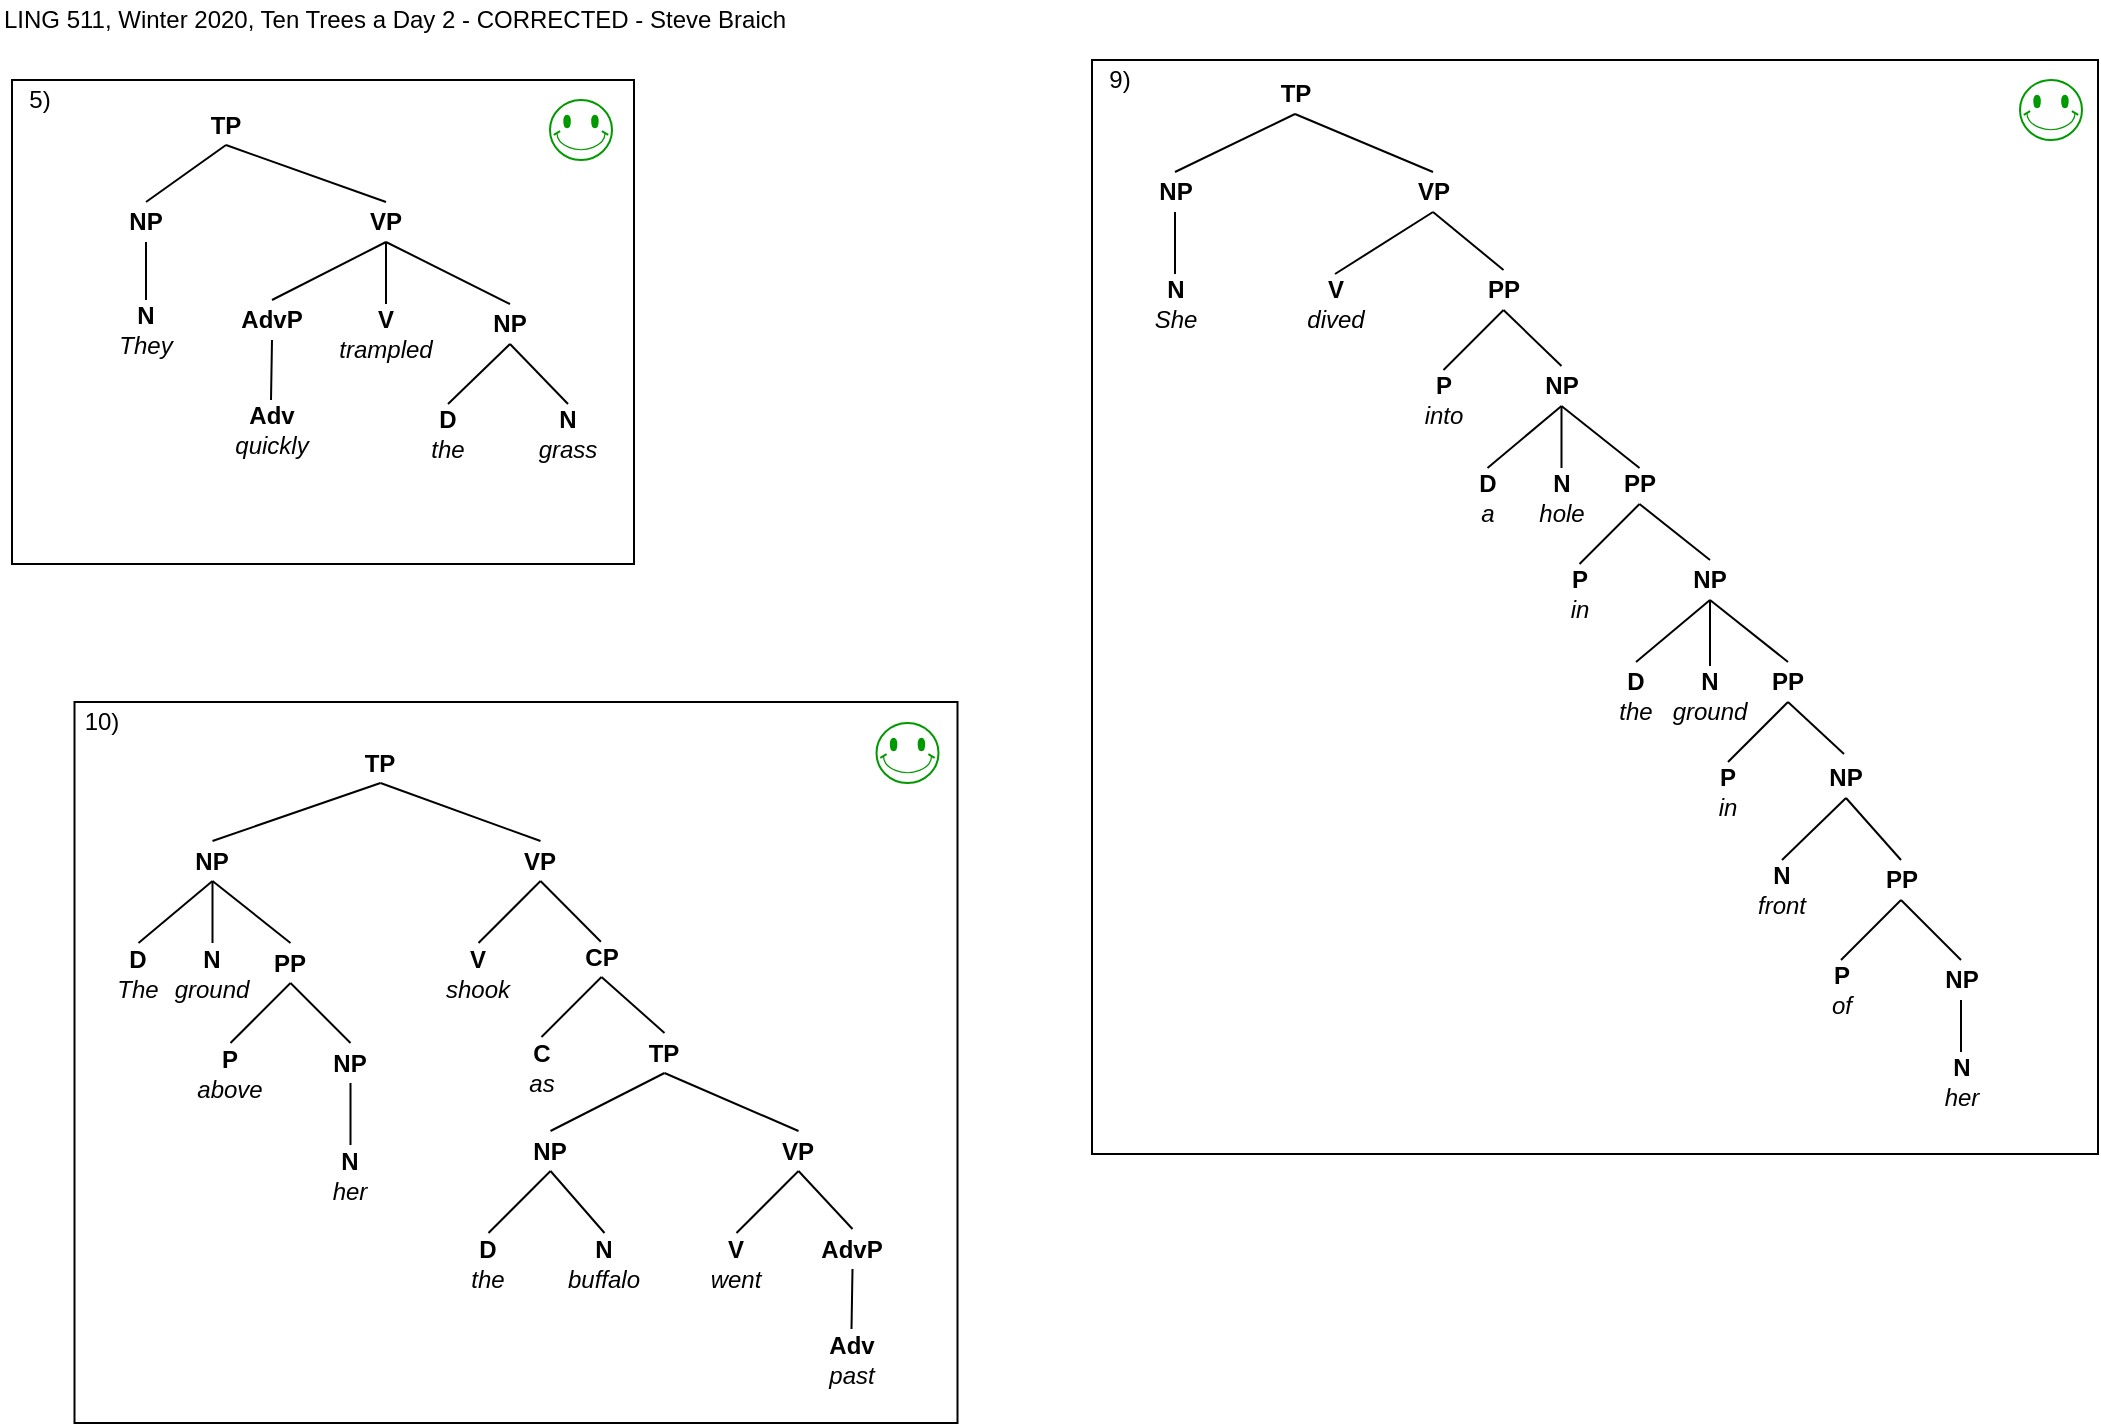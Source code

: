 <mxfile version="12.9.3" type="device"><diagram name="Page-1" id="10a91c8b-09ff-31b1-d368-03940ed4cc9e"><mxGraphModel dx="1422" dy="822" grid="1" gridSize="10" guides="1" tooltips="1" connect="1" arrows="1" fold="1" page="1" pageScale="1" pageWidth="1100" pageHeight="850" background="#ffffff" math="0" shadow="0"><root><mxCell id="0"/><mxCell id="1" parent="0"/><mxCell id="jlJSLlRs9SrlX7IINubp-368" value="" style="rounded=0;whiteSpace=wrap;html=1;strokeColor=#000000;fontColor=#000000;" parent="1" vertex="1"><mxGeometry x="57.25" y="361" width="441.5" height="360.5" as="geometry"/></mxCell><mxCell id="jlJSLlRs9SrlX7IINubp-359" value="" style="rounded=0;whiteSpace=wrap;html=1;strokeColor=#000000;fontColor=#000000;" parent="1" vertex="1"><mxGeometry x="566" y="40" width="503" height="547" as="geometry"/></mxCell><mxCell id="jlJSLlRs9SrlX7IINubp-360" value="9)" style="text;html=1;strokeColor=none;fillColor=none;align=center;verticalAlign=middle;whiteSpace=wrap;rounded=0;fontColor=#000000;" parent="1" vertex="1"><mxGeometry x="560" y="40" width="40" height="20" as="geometry"/></mxCell><mxCell id="jlJSLlRs9SrlX7IINubp-85" value="" style="rounded=0;whiteSpace=wrap;html=1;" parent="1" vertex="1"><mxGeometry x="26" y="50" width="311" height="242" as="geometry"/></mxCell><mxCell id="jlJSLlRs9SrlX7IINubp-86" value="5)" style="text;html=1;strokeColor=none;fillColor=none;align=center;verticalAlign=middle;whiteSpace=wrap;rounded=0;" parent="1" vertex="1"><mxGeometry x="20" y="50" width="40" height="20" as="geometry"/></mxCell><mxCell id="MHCXCQRN5CPgkB3Nn7Ht-351" value="&lt;b&gt;TP&lt;/b&gt;" style="text;html=1;strokeColor=none;fillColor=none;align=center;verticalAlign=middle;whiteSpace=wrap;rounded=0;" parent="1" vertex="1"><mxGeometry x="190.25" y="381.5" width="40" height="20" as="geometry"/></mxCell><mxCell id="MHCXCQRN5CPgkB3Nn7Ht-352" value="" style="endArrow=none;html=1;exitX=0.5;exitY=1;exitDx=0;exitDy=0;entryX=0.5;entryY=0;entryDx=0;entryDy=0;endFill=0;" parent="1" source="MHCXCQRN5CPgkB3Nn7Ht-351" target="MHCXCQRN5CPgkB3Nn7Ht-354" edge="1"><mxGeometry width="50" height="50" relative="1" as="geometry"><mxPoint x="150.25" y="481.5" as="sourcePoint"/><mxPoint x="109.25" y="461.5" as="targetPoint"/></mxGeometry></mxCell><mxCell id="MHCXCQRN5CPgkB3Nn7Ht-353" value="" style="endArrow=none;html=1;entryX=0.5;entryY=0;entryDx=0;entryDy=0;exitX=0.5;exitY=1;exitDx=0;exitDy=0;endFill=0;" parent="1" source="MHCXCQRN5CPgkB3Nn7Ht-351" target="MHCXCQRN5CPgkB3Nn7Ht-357" edge="1"><mxGeometry width="50" height="50" relative="1" as="geometry"><mxPoint x="210.25" y="401.5" as="sourcePoint"/><mxPoint x="250.25" y="461.5" as="targetPoint"/></mxGeometry></mxCell><mxCell id="MHCXCQRN5CPgkB3Nn7Ht-354" value="&lt;b&gt;NP&lt;/b&gt;" style="text;html=1;strokeColor=none;fillColor=none;align=center;verticalAlign=middle;whiteSpace=wrap;rounded=0;" parent="1" vertex="1"><mxGeometry x="106.25" y="430.5" width="40" height="20" as="geometry"/></mxCell><mxCell id="MHCXCQRN5CPgkB3Nn7Ht-355" value="" style="endArrow=none;html=1;exitX=0.5;exitY=1;exitDx=0;exitDy=0;entryX=0.5;entryY=0;entryDx=0;entryDy=0;endFill=0;" parent="1" source="MHCXCQRN5CPgkB3Nn7Ht-354" target="MHCXCQRN5CPgkB3Nn7Ht-360" edge="1"><mxGeometry width="50" height="50" relative="1" as="geometry"><mxPoint x="127.25" y="530.5" as="sourcePoint"/><mxPoint x="86.25" y="510.5" as="targetPoint"/></mxGeometry></mxCell><mxCell id="MHCXCQRN5CPgkB3Nn7Ht-356" value="" style="endArrow=none;html=1;exitX=0.5;exitY=1;exitDx=0;exitDy=0;entryX=0.5;entryY=0;entryDx=0;entryDy=0;endFill=0;" parent="1" source="MHCXCQRN5CPgkB3Nn7Ht-354" target="MHCXCQRN5CPgkB3Nn7Ht-361" edge="1"><mxGeometry width="50" height="50" relative="1" as="geometry"><mxPoint x="137.25" y="499.5" as="sourcePoint"/><mxPoint x="166.25" y="510.5" as="targetPoint"/></mxGeometry></mxCell><mxCell id="MHCXCQRN5CPgkB3Nn7Ht-357" value="&lt;b&gt;VP&lt;/b&gt;" style="text;html=1;strokeColor=none;fillColor=none;align=center;verticalAlign=middle;whiteSpace=wrap;rounded=0;" parent="1" vertex="1"><mxGeometry x="270.25" y="430.5" width="40" height="20" as="geometry"/></mxCell><mxCell id="MHCXCQRN5CPgkB3Nn7Ht-358" value="" style="endArrow=none;html=1;exitX=0.5;exitY=1;exitDx=0;exitDy=0;entryX=0.5;entryY=0;entryDx=0;entryDy=0;endFill=0;" parent="1" source="MHCXCQRN5CPgkB3Nn7Ht-357" target="MHCXCQRN5CPgkB3Nn7Ht-362" edge="1"><mxGeometry width="50" height="50" relative="1" as="geometry"><mxPoint x="291.25" y="530.5" as="sourcePoint"/><mxPoint x="250.25" y="510.5" as="targetPoint"/></mxGeometry></mxCell><mxCell id="MHCXCQRN5CPgkB3Nn7Ht-359" value="" style="endArrow=none;html=1;exitX=0.5;exitY=1;exitDx=0;exitDy=0;entryX=0.492;entryY=0.117;entryDx=0;entryDy=0;endFill=0;entryPerimeter=0;" parent="1" source="MHCXCQRN5CPgkB3Nn7Ht-357" target="jlJSLlRs9SrlX7IINubp-297" edge="1"><mxGeometry width="50" height="50" relative="1" as="geometry"><mxPoint x="301.25" y="499.5" as="sourcePoint"/><mxPoint x="321.25" y="481.5" as="targetPoint"/></mxGeometry></mxCell><mxCell id="MHCXCQRN5CPgkB3Nn7Ht-360" value="&lt;b&gt;D&lt;/b&gt;&lt;br&gt;&lt;i&gt;The&lt;/i&gt;" style="text;html=1;strokeColor=none;fillColor=none;align=center;verticalAlign=middle;whiteSpace=wrap;rounded=0;" parent="1" vertex="1"><mxGeometry x="69.25" y="481.5" width="40" height="30" as="geometry"/></mxCell><mxCell id="MHCXCQRN5CPgkB3Nn7Ht-361" value="&lt;b&gt;N&lt;/b&gt;&lt;br&gt;&lt;i&gt;ground&lt;/i&gt;" style="text;html=1;strokeColor=none;fillColor=none;align=center;verticalAlign=middle;whiteSpace=wrap;rounded=0;" parent="1" vertex="1"><mxGeometry x="106.25" y="481.5" width="40" height="30" as="geometry"/></mxCell><mxCell id="MHCXCQRN5CPgkB3Nn7Ht-362" value="&lt;b&gt;V&lt;/b&gt;&lt;br&gt;&lt;i&gt;shook&lt;/i&gt;" style="text;html=1;strokeColor=none;fillColor=none;align=center;verticalAlign=middle;whiteSpace=wrap;rounded=0;" parent="1" vertex="1"><mxGeometry x="239.25" y="481.5" width="40" height="30" as="geometry"/></mxCell><mxCell id="MHCXCQRN5CPgkB3Nn7Ht-388" style="edgeStyle=none;rounded=0;orthogonalLoop=1;jettySize=auto;html=1;entryX=0.5;entryY=1;entryDx=0;entryDy=0;endArrow=none;endFill=0;exitX=0.5;exitY=0;exitDx=0;exitDy=0;" parent="1" source="MHCXCQRN5CPgkB3Nn7Ht-379" target="MHCXCQRN5CPgkB3Nn7Ht-354" edge="1"><mxGeometry relative="1" as="geometry"/></mxCell><mxCell id="MHCXCQRN5CPgkB3Nn7Ht-379" value="&lt;b&gt;PP&lt;/b&gt;" style="text;html=1;strokeColor=none;fillColor=none;align=center;verticalAlign=middle;whiteSpace=wrap;rounded=0;" parent="1" vertex="1"><mxGeometry x="145.25" y="481.5" width="40" height="20" as="geometry"/></mxCell><mxCell id="MHCXCQRN5CPgkB3Nn7Ht-380" value="" style="endArrow=none;html=1;exitX=0.5;exitY=1;exitDx=0;exitDy=0;entryX=0.5;entryY=0;entryDx=0;entryDy=0;endFill=0;" parent="1" source="MHCXCQRN5CPgkB3Nn7Ht-379" target="MHCXCQRN5CPgkB3Nn7Ht-382" edge="1"><mxGeometry width="50" height="50" relative="1" as="geometry"><mxPoint x="166.25" y="581.5" as="sourcePoint"/><mxPoint x="125.25" y="561.5" as="targetPoint"/></mxGeometry></mxCell><mxCell id="MHCXCQRN5CPgkB3Nn7Ht-381" value="" style="endArrow=none;html=1;entryX=0.5;entryY=0;entryDx=0;entryDy=0;exitX=0.5;exitY=1;exitDx=0;exitDy=0;endFill=0;" parent="1" source="MHCXCQRN5CPgkB3Nn7Ht-379" target="MHCXCQRN5CPgkB3Nn7Ht-383" edge="1"><mxGeometry width="50" height="50" relative="1" as="geometry"><mxPoint x="165.25" y="501.5" as="sourcePoint"/><mxPoint x="225.25" y="561.5" as="targetPoint"/></mxGeometry></mxCell><mxCell id="MHCXCQRN5CPgkB3Nn7Ht-382" value="&lt;b&gt;P&lt;/b&gt;&lt;br&gt;&lt;i&gt;above&lt;/i&gt;" style="text;html=1;strokeColor=none;fillColor=none;align=center;verticalAlign=middle;whiteSpace=wrap;rounded=0;" parent="1" vertex="1"><mxGeometry x="115.25" y="531.5" width="40" height="30" as="geometry"/></mxCell><mxCell id="MHCXCQRN5CPgkB3Nn7Ht-383" value="&lt;b&gt;NP&lt;/b&gt;" style="text;html=1;strokeColor=none;fillColor=none;align=center;verticalAlign=middle;whiteSpace=wrap;rounded=0;" parent="1" vertex="1"><mxGeometry x="175.25" y="531.5" width="40" height="20" as="geometry"/></mxCell><mxCell id="MHCXCQRN5CPgkB3Nn7Ht-385" value="" style="endArrow=none;html=1;exitX=0.5;exitY=1;exitDx=0;exitDy=0;entryX=0.5;entryY=0;entryDx=0;entryDy=0;endFill=0;" parent="1" source="MHCXCQRN5CPgkB3Nn7Ht-383" target="MHCXCQRN5CPgkB3Nn7Ht-387" edge="1"><mxGeometry width="50" height="50" relative="1" as="geometry"><mxPoint x="206.25" y="600.5" as="sourcePoint"/><mxPoint x="235.25" y="611.5" as="targetPoint"/></mxGeometry></mxCell><mxCell id="MHCXCQRN5CPgkB3Nn7Ht-387" value="&lt;b&gt;N&lt;/b&gt;&lt;br&gt;&lt;i&gt;her&lt;/i&gt;" style="text;html=1;strokeColor=none;fillColor=none;align=center;verticalAlign=middle;whiteSpace=wrap;rounded=0;" parent="1" vertex="1"><mxGeometry x="175.25" y="582.5" width="40" height="30" as="geometry"/></mxCell><mxCell id="MHCXCQRN5CPgkB3Nn7Ht-399" value="LING 511, Winter 2020, Ten Trees a Day 2 - CORRECTED - Steve Braich" style="text;html=1;strokeColor=none;fillColor=none;align=left;verticalAlign=middle;whiteSpace=wrap;rounded=0;" parent="1" vertex="1"><mxGeometry x="20" y="10" width="400" height="20" as="geometry"/></mxCell><mxCell id="jlJSLlRs9SrlX7IINubp-63" value="&lt;b&gt;TP&lt;/b&gt;" style="text;html=1;strokeColor=none;fillColor=none;align=center;verticalAlign=middle;whiteSpace=wrap;rounded=0;" parent="1" vertex="1"><mxGeometry x="113" y="62.5" width="40" height="20" as="geometry"/></mxCell><mxCell id="jlJSLlRs9SrlX7IINubp-64" value="" style="endArrow=none;html=1;exitX=0.5;exitY=1;exitDx=0;exitDy=0;entryX=0.5;entryY=0;entryDx=0;entryDy=0;endFill=0;" parent="1" source="jlJSLlRs9SrlX7IINubp-63" target="jlJSLlRs9SrlX7IINubp-66" edge="1"><mxGeometry width="50" height="50" relative="1" as="geometry"><mxPoint x="117" y="162" as="sourcePoint"/><mxPoint x="76" y="142" as="targetPoint"/></mxGeometry></mxCell><mxCell id="jlJSLlRs9SrlX7IINubp-65" value="" style="endArrow=none;html=1;entryX=0.5;entryY=0;entryDx=0;entryDy=0;exitX=0.5;exitY=1;exitDx=0;exitDy=0;endFill=0;" parent="1" source="jlJSLlRs9SrlX7IINubp-63" target="jlJSLlRs9SrlX7IINubp-69" edge="1"><mxGeometry width="50" height="50" relative="1" as="geometry"><mxPoint x="164" y="82" as="sourcePoint"/><mxPoint x="204" y="142" as="targetPoint"/></mxGeometry></mxCell><mxCell id="jlJSLlRs9SrlX7IINubp-66" value="&lt;b&gt;NP&lt;/b&gt;" style="text;html=1;strokeColor=none;fillColor=none;align=center;verticalAlign=middle;whiteSpace=wrap;rounded=0;" parent="1" vertex="1"><mxGeometry x="73" y="111" width="40" height="20" as="geometry"/></mxCell><mxCell id="jlJSLlRs9SrlX7IINubp-67" value="" style="endArrow=none;html=1;exitX=0.5;exitY=1;exitDx=0;exitDy=0;entryX=0.5;entryY=0;entryDx=0;entryDy=0;endFill=0;" parent="1" source="jlJSLlRs9SrlX7IINubp-66" target="jlJSLlRs9SrlX7IINubp-72" edge="1"><mxGeometry width="50" height="50" relative="1" as="geometry"><mxPoint x="94" y="211" as="sourcePoint"/><mxPoint x="53" y="191" as="targetPoint"/></mxGeometry></mxCell><mxCell id="jlJSLlRs9SrlX7IINubp-69" value="&lt;b&gt;VP&lt;/b&gt;" style="text;html=1;strokeColor=none;fillColor=none;align=center;verticalAlign=middle;whiteSpace=wrap;rounded=0;" parent="1" vertex="1"><mxGeometry x="193" y="111" width="40" height="20" as="geometry"/></mxCell><mxCell id="jlJSLlRs9SrlX7IINubp-70" value="" style="endArrow=none;html=1;exitX=0.5;exitY=1;exitDx=0;exitDy=0;entryX=0.5;entryY=0;entryDx=0;entryDy=0;endFill=0;" parent="1" source="jlJSLlRs9SrlX7IINubp-69" target="jlJSLlRs9SrlX7IINubp-74" edge="1"><mxGeometry width="50" height="50" relative="1" as="geometry"><mxPoint x="245" y="211" as="sourcePoint"/><mxPoint x="204" y="191" as="targetPoint"/></mxGeometry></mxCell><mxCell id="jlJSLlRs9SrlX7IINubp-71" value="" style="endArrow=none;html=1;exitX=0.5;exitY=1;exitDx=0;exitDy=0;entryX=0.5;entryY=0;entryDx=0;entryDy=0;endFill=0;" parent="1" source="jlJSLlRs9SrlX7IINubp-69" target="jlJSLlRs9SrlX7IINubp-75" edge="1"><mxGeometry width="50" height="50" relative="1" as="geometry"><mxPoint x="255" y="180" as="sourcePoint"/><mxPoint x="274" y="162" as="targetPoint"/></mxGeometry></mxCell><mxCell id="jlJSLlRs9SrlX7IINubp-72" value="&lt;b&gt;N&lt;/b&gt;&lt;br&gt;&lt;i&gt;They&lt;/i&gt;" style="text;html=1;strokeColor=none;fillColor=none;align=center;verticalAlign=middle;whiteSpace=wrap;rounded=0;" parent="1" vertex="1"><mxGeometry x="73" y="160" width="40" height="30" as="geometry"/></mxCell><mxCell id="jlJSLlRs9SrlX7IINubp-74" value="&lt;b&gt;V&lt;/b&gt;&lt;br&gt;&lt;i&gt;trampled&lt;/i&gt;" style="text;html=1;strokeColor=none;fillColor=none;align=center;verticalAlign=middle;whiteSpace=wrap;rounded=0;" parent="1" vertex="1"><mxGeometry x="193" y="162" width="40" height="30" as="geometry"/></mxCell><mxCell id="jlJSLlRs9SrlX7IINubp-75" value="&lt;b&gt;NP&lt;/b&gt;" style="text;html=1;strokeColor=none;fillColor=none;align=center;verticalAlign=middle;whiteSpace=wrap;rounded=0;" parent="1" vertex="1"><mxGeometry x="255" y="162" width="40" height="20" as="geometry"/></mxCell><mxCell id="jlJSLlRs9SrlX7IINubp-76" value="" style="endArrow=none;html=1;exitX=0.5;exitY=1;exitDx=0;exitDy=0;entryX=0.5;entryY=0;entryDx=0;entryDy=0;endFill=0;" parent="1" source="jlJSLlRs9SrlX7IINubp-75" target="jlJSLlRs9SrlX7IINubp-78" edge="1"><mxGeometry width="50" height="50" relative="1" as="geometry"><mxPoint x="276" y="262" as="sourcePoint"/><mxPoint x="235" y="242" as="targetPoint"/></mxGeometry></mxCell><mxCell id="jlJSLlRs9SrlX7IINubp-77" value="" style="endArrow=none;html=1;exitX=0.5;exitY=1;exitDx=0;exitDy=0;entryX=0.5;entryY=0;entryDx=0;entryDy=0;endFill=0;" parent="1" source="jlJSLlRs9SrlX7IINubp-75" target="jlJSLlRs9SrlX7IINubp-79" edge="1"><mxGeometry width="50" height="50" relative="1" as="geometry"><mxPoint x="286" y="231" as="sourcePoint"/><mxPoint x="315" y="242" as="targetPoint"/></mxGeometry></mxCell><mxCell id="jlJSLlRs9SrlX7IINubp-78" value="&lt;b&gt;D&lt;/b&gt;&lt;br&gt;&lt;i&gt;the&lt;/i&gt;" style="text;html=1;strokeColor=none;fillColor=none;align=center;verticalAlign=middle;whiteSpace=wrap;rounded=0;" parent="1" vertex="1"><mxGeometry x="224" y="212" width="40" height="30" as="geometry"/></mxCell><mxCell id="jlJSLlRs9SrlX7IINubp-79" value="&lt;b&gt;N&lt;/b&gt;&lt;br&gt;&lt;i&gt;grass&lt;/i&gt;" style="text;html=1;strokeColor=none;fillColor=none;align=center;verticalAlign=middle;whiteSpace=wrap;rounded=0;" parent="1" vertex="1"><mxGeometry x="284" y="212" width="40" height="30" as="geometry"/></mxCell><mxCell id="jlJSLlRs9SrlX7IINubp-82" value="&lt;b&gt;AdvP&lt;/b&gt;" style="text;html=1;strokeColor=none;fillColor=none;align=center;verticalAlign=middle;whiteSpace=wrap;rounded=0;" parent="1" vertex="1"><mxGeometry x="136" y="160" width="40" height="20" as="geometry"/></mxCell><mxCell id="jlJSLlRs9SrlX7IINubp-83" value="" style="endArrow=none;html=1;exitX=0.5;exitY=1;exitDx=0;exitDy=0;entryX=0.5;entryY=0;entryDx=0;entryDy=0;endFill=0;" parent="1" source="jlJSLlRs9SrlX7IINubp-82" target="jlJSLlRs9SrlX7IINubp-84" edge="1"><mxGeometry width="50" height="50" relative="1" as="geometry"><mxPoint x="168" y="228" as="sourcePoint"/><mxPoint x="197" y="239" as="targetPoint"/></mxGeometry></mxCell><mxCell id="jlJSLlRs9SrlX7IINubp-84" value="&lt;b&gt;Adv&lt;/b&gt;&lt;br&gt;&lt;i&gt;quickly&lt;/i&gt;" style="text;html=1;strokeColor=none;fillColor=none;align=center;verticalAlign=middle;whiteSpace=wrap;rounded=0;" parent="1" vertex="1"><mxGeometry x="135.5" y="210" width="40" height="30" as="geometry"/></mxCell><mxCell id="jlJSLlRs9SrlX7IINubp-221" value="&lt;b&gt;TP&lt;/b&gt;" style="text;html=1;strokeColor=none;fillColor=none;align=center;verticalAlign=middle;whiteSpace=wrap;rounded=0;" parent="1" vertex="1"><mxGeometry x="647.5" y="47" width="40" height="20" as="geometry"/></mxCell><mxCell id="jlJSLlRs9SrlX7IINubp-222" value="" style="endArrow=none;html=1;exitX=0.5;exitY=1;exitDx=0;exitDy=0;entryX=0.5;entryY=0;entryDx=0;entryDy=0;endFill=0;" parent="1" source="jlJSLlRs9SrlX7IINubp-221" target="jlJSLlRs9SrlX7IINubp-224" edge="1"><mxGeometry width="50" height="50" relative="1" as="geometry"><mxPoint x="668.5" y="147" as="sourcePoint"/><mxPoint x="627.5" y="127" as="targetPoint"/></mxGeometry></mxCell><mxCell id="jlJSLlRs9SrlX7IINubp-223" value="" style="endArrow=none;html=1;entryX=0.5;entryY=0;entryDx=0;entryDy=0;exitX=0.5;exitY=1;exitDx=0;exitDy=0;endFill=0;" parent="1" source="jlJSLlRs9SrlX7IINubp-221" target="jlJSLlRs9SrlX7IINubp-227" edge="1"><mxGeometry width="50" height="50" relative="1" as="geometry"><mxPoint x="667.5" y="67" as="sourcePoint"/><mxPoint x="707.5" y="127" as="targetPoint"/></mxGeometry></mxCell><mxCell id="jlJSLlRs9SrlX7IINubp-224" value="&lt;b&gt;NP&lt;/b&gt;" style="text;html=1;strokeColor=none;fillColor=none;align=center;verticalAlign=middle;whiteSpace=wrap;rounded=0;" parent="1" vertex="1"><mxGeometry x="587.5" y="96" width="40" height="20" as="geometry"/></mxCell><mxCell id="jlJSLlRs9SrlX7IINubp-226" value="" style="endArrow=none;html=1;exitX=0.5;exitY=1;exitDx=0;exitDy=0;entryX=0.5;entryY=0;entryDx=0;entryDy=0;endFill=0;" parent="1" source="jlJSLlRs9SrlX7IINubp-224" target="jlJSLlRs9SrlX7IINubp-231" edge="1"><mxGeometry width="50" height="50" relative="1" as="geometry"><mxPoint x="618.5" y="165" as="sourcePoint"/><mxPoint x="647.5" y="176" as="targetPoint"/></mxGeometry></mxCell><mxCell id="jlJSLlRs9SrlX7IINubp-227" value="&lt;b&gt;VP&lt;/b&gt;" style="text;html=1;strokeColor=none;fillColor=none;align=center;verticalAlign=middle;whiteSpace=wrap;rounded=0;" parent="1" vertex="1"><mxGeometry x="716.5" y="96" width="40" height="20" as="geometry"/></mxCell><mxCell id="jlJSLlRs9SrlX7IINubp-228" value="" style="endArrow=none;html=1;exitX=0.5;exitY=1;exitDx=0;exitDy=0;entryX=0.5;entryY=0;entryDx=0;entryDy=0;endFill=0;" parent="1" source="jlJSLlRs9SrlX7IINubp-227" target="jlJSLlRs9SrlX7IINubp-232" edge="1"><mxGeometry width="50" height="50" relative="1" as="geometry"><mxPoint x="719.5" y="196" as="sourcePoint"/><mxPoint x="678.5" y="176" as="targetPoint"/></mxGeometry></mxCell><mxCell id="jlJSLlRs9SrlX7IINubp-229" value="" style="endArrow=none;html=1;exitX=0.5;exitY=1;exitDx=0;exitDy=0;endFill=0;entryX=0.5;entryY=0;entryDx=0;entryDy=0;" parent="1" source="jlJSLlRs9SrlX7IINubp-227" target="jlJSLlRs9SrlX7IINubp-248" edge="1"><mxGeometry width="50" height="50" relative="1" as="geometry"><mxPoint x="729.5" y="165" as="sourcePoint"/><mxPoint x="773.5" y="147" as="targetPoint"/></mxGeometry></mxCell><mxCell id="jlJSLlRs9SrlX7IINubp-231" value="&lt;b&gt;N&lt;/b&gt;&lt;br&gt;&lt;i&gt;She&lt;/i&gt;" style="text;html=1;strokeColor=none;fillColor=none;align=center;verticalAlign=middle;whiteSpace=wrap;rounded=0;" parent="1" vertex="1"><mxGeometry x="587.5" y="147" width="40" height="30" as="geometry"/></mxCell><mxCell id="jlJSLlRs9SrlX7IINubp-232" value="&lt;b&gt;V&lt;/b&gt;&lt;br&gt;&lt;i&gt;dived&lt;/i&gt;" style="text;html=1;strokeColor=none;fillColor=none;align=center;verticalAlign=middle;whiteSpace=wrap;rounded=0;" parent="1" vertex="1"><mxGeometry x="667.5" y="147" width="40" height="30" as="geometry"/></mxCell><mxCell id="jlJSLlRs9SrlX7IINubp-248" value="&lt;b&gt;PP&lt;/b&gt;" style="text;html=1;strokeColor=none;fillColor=none;align=center;verticalAlign=middle;whiteSpace=wrap;rounded=0;" parent="1" vertex="1"><mxGeometry x="751.75" y="145" width="40" height="20" as="geometry"/></mxCell><mxCell id="jlJSLlRs9SrlX7IINubp-249" value="" style="endArrow=none;html=1;exitX=0.5;exitY=1;exitDx=0;exitDy=0;entryX=0.5;entryY=0;entryDx=0;entryDy=0;endFill=0;" parent="1" source="jlJSLlRs9SrlX7IINubp-248" target="jlJSLlRs9SrlX7IINubp-251" edge="1"><mxGeometry width="50" height="50" relative="1" as="geometry"><mxPoint x="772.75" y="245" as="sourcePoint"/><mxPoint x="731.75" y="225" as="targetPoint"/></mxGeometry></mxCell><mxCell id="jlJSLlRs9SrlX7IINubp-250" value="" style="endArrow=none;html=1;exitX=0.5;exitY=1;exitDx=0;exitDy=0;endFill=0;entryX=0.5;entryY=0;entryDx=0;entryDy=0;" parent="1" source="jlJSLlRs9SrlX7IINubp-248" target="jlJSLlRs9SrlX7IINubp-256" edge="1"><mxGeometry width="50" height="50" relative="1" as="geometry"><mxPoint x="771.75" y="165" as="sourcePoint"/><mxPoint x="800.75" y="196.4" as="targetPoint"/></mxGeometry></mxCell><mxCell id="jlJSLlRs9SrlX7IINubp-251" value="&lt;b&gt;P&lt;/b&gt;&lt;br&gt;&lt;i&gt;into&lt;/i&gt;" style="text;html=1;strokeColor=none;fillColor=none;align=center;verticalAlign=middle;whiteSpace=wrap;rounded=0;" parent="1" vertex="1"><mxGeometry x="721.75" y="195" width="40" height="30" as="geometry"/></mxCell><mxCell id="jlJSLlRs9SrlX7IINubp-256" value="&lt;b&gt;NP&lt;/b&gt;" style="text;html=1;strokeColor=none;fillColor=none;align=center;verticalAlign=middle;whiteSpace=wrap;rounded=0;" parent="1" vertex="1"><mxGeometry x="780.75" y="193" width="40" height="20" as="geometry"/></mxCell><mxCell id="jlJSLlRs9SrlX7IINubp-257" value="" style="endArrow=none;html=1;exitX=0.5;exitY=1;exitDx=0;exitDy=0;entryX=0.5;entryY=0;entryDx=0;entryDy=0;endFill=0;" parent="1" source="jlJSLlRs9SrlX7IINubp-256" target="jlJSLlRs9SrlX7IINubp-259" edge="1"><mxGeometry width="50" height="50" relative="1" as="geometry"><mxPoint x="801.75" y="293" as="sourcePoint"/><mxPoint x="760.75" y="273" as="targetPoint"/></mxGeometry></mxCell><mxCell id="jlJSLlRs9SrlX7IINubp-258" value="" style="endArrow=none;html=1;exitX=0.5;exitY=1;exitDx=0;exitDy=0;entryX=0.5;entryY=0;entryDx=0;entryDy=0;endFill=0;" parent="1" source="jlJSLlRs9SrlX7IINubp-256" target="jlJSLlRs9SrlX7IINubp-260" edge="1"><mxGeometry width="50" height="50" relative="1" as="geometry"><mxPoint x="811.75" y="262" as="sourcePoint"/><mxPoint x="840.75" y="273" as="targetPoint"/></mxGeometry></mxCell><mxCell id="jlJSLlRs9SrlX7IINubp-259" value="&lt;b&gt;D&lt;/b&gt;&lt;br&gt;&lt;i&gt;a&lt;/i&gt;" style="text;html=1;strokeColor=none;fillColor=none;align=center;verticalAlign=middle;whiteSpace=wrap;rounded=0;" parent="1" vertex="1"><mxGeometry x="743.75" y="244" width="40" height="30" as="geometry"/></mxCell><mxCell id="jlJSLlRs9SrlX7IINubp-260" value="&lt;b&gt;N&lt;/b&gt;&lt;br&gt;&lt;i&gt;hole&lt;/i&gt;" style="text;html=1;strokeColor=none;fillColor=none;align=center;verticalAlign=middle;whiteSpace=wrap;rounded=0;" parent="1" vertex="1"><mxGeometry x="780.75" y="244" width="40" height="30" as="geometry"/></mxCell><mxCell id="jlJSLlRs9SrlX7IINubp-261" style="edgeStyle=none;rounded=0;orthogonalLoop=1;jettySize=auto;html=1;entryX=0.5;entryY=1;entryDx=0;entryDy=0;endArrow=none;endFill=0;exitX=0.5;exitY=0;exitDx=0;exitDy=0;" parent="1" target="jlJSLlRs9SrlX7IINubp-256" edge="1"><mxGeometry relative="1" as="geometry"><mxPoint x="839.75" y="244" as="sourcePoint"/></mxGeometry></mxCell><mxCell id="jlJSLlRs9SrlX7IINubp-269" value="&lt;b&gt;PP&lt;/b&gt;" style="text;html=1;strokeColor=none;fillColor=none;align=center;verticalAlign=middle;whiteSpace=wrap;rounded=0;" parent="1" vertex="1"><mxGeometry x="819.75" y="242" width="40" height="20" as="geometry"/></mxCell><mxCell id="jlJSLlRs9SrlX7IINubp-270" value="" style="endArrow=none;html=1;exitX=0.5;exitY=1;exitDx=0;exitDy=0;entryX=0.5;entryY=0;entryDx=0;entryDy=0;endFill=0;" parent="1" source="jlJSLlRs9SrlX7IINubp-269" target="jlJSLlRs9SrlX7IINubp-272" edge="1"><mxGeometry width="50" height="50" relative="1" as="geometry"><mxPoint x="840.75" y="342" as="sourcePoint"/><mxPoint x="799.75" y="322" as="targetPoint"/></mxGeometry></mxCell><mxCell id="jlJSLlRs9SrlX7IINubp-271" value="" style="endArrow=none;html=1;exitX=0.5;exitY=1;exitDx=0;exitDy=0;endFill=0;entryX=0.5;entryY=0;entryDx=0;entryDy=0;" parent="1" source="jlJSLlRs9SrlX7IINubp-269" target="jlJSLlRs9SrlX7IINubp-346" edge="1"><mxGeometry width="50" height="50" relative="1" as="geometry"><mxPoint x="839.75" y="262" as="sourcePoint"/><mxPoint x="898" y="277" as="targetPoint"/></mxGeometry></mxCell><mxCell id="jlJSLlRs9SrlX7IINubp-272" value="&lt;b&gt;P&lt;/b&gt;&lt;br&gt;&lt;i&gt;in&lt;/i&gt;" style="text;html=1;strokeColor=none;fillColor=none;align=center;verticalAlign=middle;whiteSpace=wrap;rounded=0;" parent="1" vertex="1"><mxGeometry x="789.75" y="292" width="40" height="30" as="geometry"/></mxCell><mxCell id="jlJSLlRs9SrlX7IINubp-282" value="&lt;b&gt;PP&lt;/b&gt;" style="text;html=1;strokeColor=none;fillColor=none;align=center;verticalAlign=middle;whiteSpace=wrap;rounded=0;" parent="1" vertex="1"><mxGeometry x="950.5" y="440" width="40" height="20" as="geometry"/></mxCell><mxCell id="jlJSLlRs9SrlX7IINubp-283" value="" style="endArrow=none;html=1;exitX=0.5;exitY=1;exitDx=0;exitDy=0;entryX=0.5;entryY=0;entryDx=0;entryDy=0;endFill=0;" parent="1" source="jlJSLlRs9SrlX7IINubp-282" target="jlJSLlRs9SrlX7IINubp-285" edge="1"><mxGeometry width="50" height="50" relative="1" as="geometry"><mxPoint x="971.5" y="540" as="sourcePoint"/><mxPoint x="930.5" y="520" as="targetPoint"/></mxGeometry></mxCell><mxCell id="jlJSLlRs9SrlX7IINubp-284" value="" style="endArrow=none;html=1;entryX=0.5;entryY=0;entryDx=0;entryDy=0;exitX=0.5;exitY=1;exitDx=0;exitDy=0;endFill=0;" parent="1" source="jlJSLlRs9SrlX7IINubp-282" target="jlJSLlRs9SrlX7IINubp-286" edge="1"><mxGeometry width="50" height="50" relative="1" as="geometry"><mxPoint x="970.5" y="460" as="sourcePoint"/><mxPoint x="1030.5" y="520" as="targetPoint"/></mxGeometry></mxCell><mxCell id="jlJSLlRs9SrlX7IINubp-285" value="&lt;b&gt;P&lt;/b&gt;&lt;br&gt;&lt;i&gt;of&lt;/i&gt;" style="text;html=1;strokeColor=none;fillColor=none;align=center;verticalAlign=middle;whiteSpace=wrap;rounded=0;" parent="1" vertex="1"><mxGeometry x="920.5" y="490" width="40" height="30" as="geometry"/></mxCell><mxCell id="jlJSLlRs9SrlX7IINubp-286" value="&lt;b&gt;NP&lt;/b&gt;" style="text;html=1;strokeColor=none;fillColor=none;align=center;verticalAlign=middle;whiteSpace=wrap;rounded=0;" parent="1" vertex="1"><mxGeometry x="980.5" y="490" width="40" height="20" as="geometry"/></mxCell><mxCell id="jlJSLlRs9SrlX7IINubp-287" value="" style="endArrow=none;html=1;exitX=0.5;exitY=1;exitDx=0;exitDy=0;entryX=0.5;entryY=0;entryDx=0;entryDy=0;endFill=0;" parent="1" source="jlJSLlRs9SrlX7IINubp-286" target="jlJSLlRs9SrlX7IINubp-289" edge="1"><mxGeometry width="50" height="50" relative="1" as="geometry"><mxPoint x="1001.5" y="590" as="sourcePoint"/><mxPoint x="960.5" y="570" as="targetPoint"/></mxGeometry></mxCell><mxCell id="jlJSLlRs9SrlX7IINubp-289" value="&lt;b&gt;N&lt;/b&gt;&lt;br&gt;&lt;i&gt;her&lt;/i&gt;" style="text;html=1;strokeColor=none;fillColor=none;align=center;verticalAlign=middle;whiteSpace=wrap;rounded=0;" parent="1" vertex="1"><mxGeometry x="980.5" y="536" width="40" height="30" as="geometry"/></mxCell><mxCell id="jlJSLlRs9SrlX7IINubp-291" value="&lt;b&gt;NP&lt;/b&gt;" style="text;html=1;strokeColor=none;fillColor=none;align=center;verticalAlign=middle;whiteSpace=wrap;rounded=0;" parent="1" vertex="1"><mxGeometry x="923" y="389" width="40" height="20" as="geometry"/></mxCell><mxCell id="jlJSLlRs9SrlX7IINubp-292" value="" style="endArrow=none;html=1;exitX=0.5;exitY=1;exitDx=0;exitDy=0;entryX=0.5;entryY=0;entryDx=0;entryDy=0;endFill=0;" parent="1" source="jlJSLlRs9SrlX7IINubp-291" target="jlJSLlRs9SrlX7IINubp-294" edge="1"><mxGeometry width="50" height="50" relative="1" as="geometry"><mxPoint x="944" y="489" as="sourcePoint"/><mxPoint x="911" y="440" as="targetPoint"/></mxGeometry></mxCell><mxCell id="jlJSLlRs9SrlX7IINubp-293" value="" style="endArrow=none;html=1;exitX=0.5;exitY=1;exitDx=0;exitDy=0;endFill=0;entryX=0.5;entryY=0;entryDx=0;entryDy=0;" parent="1" source="jlJSLlRs9SrlX7IINubp-291" target="jlJSLlRs9SrlX7IINubp-282" edge="1"><mxGeometry width="50" height="50" relative="1" as="geometry"><mxPoint x="954" y="458" as="sourcePoint"/><mxPoint x="969" y="437" as="targetPoint"/></mxGeometry></mxCell><mxCell id="jlJSLlRs9SrlX7IINubp-294" value="&lt;b&gt;N&lt;/b&gt;&lt;br&gt;&lt;i&gt;front&lt;/i&gt;" style="text;html=1;strokeColor=none;fillColor=none;align=center;verticalAlign=middle;whiteSpace=wrap;rounded=0;" parent="1" vertex="1"><mxGeometry x="891" y="440" width="40" height="30" as="geometry"/></mxCell><mxCell id="jlJSLlRs9SrlX7IINubp-297" value="&lt;b&gt;CP&lt;/b&gt;" style="text;html=1;strokeColor=none;fillColor=none;align=center;verticalAlign=middle;whiteSpace=wrap;rounded=0;" parent="1" vertex="1"><mxGeometry x="300.75" y="478.5" width="40" height="20" as="geometry"/></mxCell><mxCell id="jlJSLlRs9SrlX7IINubp-298" value="" style="endArrow=none;html=1;exitX=0.5;exitY=1;exitDx=0;exitDy=0;entryX=0.5;entryY=0;entryDx=0;entryDy=0;endFill=0;" parent="1" source="jlJSLlRs9SrlX7IINubp-297" target="jlJSLlRs9SrlX7IINubp-300" edge="1"><mxGeometry width="50" height="50" relative="1" as="geometry"><mxPoint x="321.75" y="578.5" as="sourcePoint"/><mxPoint x="280.75" y="558.5" as="targetPoint"/></mxGeometry></mxCell><mxCell id="jlJSLlRs9SrlX7IINubp-299" value="" style="endArrow=none;html=1;entryX=0.5;entryY=0;entryDx=0;entryDy=0;exitX=0.5;exitY=1;exitDx=0;exitDy=0;endFill=0;" parent="1" source="jlJSLlRs9SrlX7IINubp-297" target="jlJSLlRs9SrlX7IINubp-301" edge="1"><mxGeometry width="50" height="50" relative="1" as="geometry"><mxPoint x="320.75" y="498.5" as="sourcePoint"/><mxPoint x="352.25" y="526.5" as="targetPoint"/></mxGeometry></mxCell><mxCell id="jlJSLlRs9SrlX7IINubp-300" value="&lt;b&gt;C&lt;/b&gt;&lt;br&gt;&lt;i&gt;as&lt;/i&gt;" style="text;html=1;strokeColor=none;fillColor=none;align=center;verticalAlign=middle;whiteSpace=wrap;rounded=0;" parent="1" vertex="1"><mxGeometry x="270.75" y="528.5" width="40" height="30" as="geometry"/></mxCell><mxCell id="jlJSLlRs9SrlX7IINubp-301" value="&lt;b&gt;TP&lt;/b&gt;" style="text;html=1;strokeColor=none;fillColor=none;align=center;verticalAlign=middle;whiteSpace=wrap;rounded=0;" parent="1" vertex="1"><mxGeometry x="332.25" y="526.5" width="40" height="20" as="geometry"/></mxCell><mxCell id="jlJSLlRs9SrlX7IINubp-302" value="" style="endArrow=none;html=1;exitX=0.5;exitY=1;exitDx=0;exitDy=0;entryX=0.5;entryY=0;entryDx=0;entryDy=0;endFill=0;" parent="1" source="jlJSLlRs9SrlX7IINubp-301" target="jlJSLlRs9SrlX7IINubp-304" edge="1"><mxGeometry width="50" height="50" relative="1" as="geometry"><mxPoint x="305.25" y="626.5" as="sourcePoint"/><mxPoint x="264.25" y="606.5" as="targetPoint"/></mxGeometry></mxCell><mxCell id="jlJSLlRs9SrlX7IINubp-303" value="" style="endArrow=none;html=1;entryX=0.5;entryY=0;entryDx=0;entryDy=0;exitX=0.5;exitY=1;exitDx=0;exitDy=0;endFill=0;" parent="1" source="jlJSLlRs9SrlX7IINubp-301" target="jlJSLlRs9SrlX7IINubp-361" edge="1"><mxGeometry width="50" height="50" relative="1" as="geometry"><mxPoint x="352.25" y="546.5" as="sourcePoint"/><mxPoint x="432.25" y="575.5" as="targetPoint"/></mxGeometry></mxCell><mxCell id="jlJSLlRs9SrlX7IINubp-304" value="&lt;b&gt;NP&lt;/b&gt;" style="text;html=1;strokeColor=none;fillColor=none;align=center;verticalAlign=middle;whiteSpace=wrap;rounded=0;" parent="1" vertex="1"><mxGeometry x="275.25" y="575.5" width="40" height="20" as="geometry"/></mxCell><mxCell id="jlJSLlRs9SrlX7IINubp-305" value="" style="endArrow=none;html=1;exitX=0.5;exitY=1;exitDx=0;exitDy=0;entryX=0.5;entryY=0;entryDx=0;entryDy=0;endFill=0;" parent="1" source="jlJSLlRs9SrlX7IINubp-304" target="jlJSLlRs9SrlX7IINubp-309" edge="1"><mxGeometry width="50" height="50" relative="1" as="geometry"><mxPoint x="296.25" y="675.5" as="sourcePoint"/><mxPoint x="255.25" y="655.5" as="targetPoint"/></mxGeometry></mxCell><mxCell id="jlJSLlRs9SrlX7IINubp-306" value="" style="endArrow=none;html=1;exitX=0.5;exitY=1;exitDx=0;exitDy=0;entryX=0.5;entryY=0;entryDx=0;entryDy=0;endFill=0;" parent="1" source="jlJSLlRs9SrlX7IINubp-304" target="jlJSLlRs9SrlX7IINubp-310" edge="1"><mxGeometry width="50" height="50" relative="1" as="geometry"><mxPoint x="306.25" y="644.5" as="sourcePoint"/><mxPoint x="335.25" y="655.5" as="targetPoint"/></mxGeometry></mxCell><mxCell id="jlJSLlRs9SrlX7IINubp-309" value="&lt;b&gt;D&lt;/b&gt;&lt;br&gt;&lt;i&gt;the&lt;/i&gt;" style="text;html=1;strokeColor=none;fillColor=none;align=center;verticalAlign=middle;whiteSpace=wrap;rounded=0;" parent="1" vertex="1"><mxGeometry x="244.25" y="626.5" width="40" height="30" as="geometry"/></mxCell><mxCell id="jlJSLlRs9SrlX7IINubp-310" value="&lt;b&gt;N&lt;/b&gt;&lt;br&gt;&lt;i&gt;buffalo&lt;/i&gt;" style="text;html=1;strokeColor=none;fillColor=none;align=center;verticalAlign=middle;whiteSpace=wrap;rounded=0;" parent="1" vertex="1"><mxGeometry x="302.25" y="626.5" width="40" height="30" as="geometry"/></mxCell><mxCell id="jlJSLlRs9SrlX7IINubp-324" value="" style="endArrow=none;html=1;fontColor=#009900;entryX=0.5;entryY=1;entryDx=0;entryDy=0;exitX=0.5;exitY=0;exitDx=0;exitDy=0;" parent="1" source="jlJSLlRs9SrlX7IINubp-82" target="jlJSLlRs9SrlX7IINubp-69" edge="1"><mxGeometry width="50" height="50" relative="1" as="geometry"><mxPoint x="167" y="182" as="sourcePoint"/><mxPoint x="217" y="132" as="targetPoint"/></mxGeometry></mxCell><mxCell id="jlJSLlRs9SrlX7IINubp-346" value="&lt;b&gt;NP&lt;/b&gt;" style="text;html=1;strokeColor=none;fillColor=none;align=center;verticalAlign=middle;whiteSpace=wrap;rounded=0;fontColor=#000000;" parent="1" vertex="1"><mxGeometry x="855" y="290" width="40" height="20" as="geometry"/></mxCell><mxCell id="jlJSLlRs9SrlX7IINubp-347" value="" style="endArrow=none;html=1;exitX=0.5;exitY=1;exitDx=0;exitDy=0;entryX=0.5;entryY=0;entryDx=0;entryDy=0;endFill=0;fontColor=#000000;" parent="1" source="jlJSLlRs9SrlX7IINubp-346" edge="1"><mxGeometry width="50" height="50" relative="1" as="geometry"><mxPoint x="876" y="390" as="sourcePoint"/><mxPoint x="838" y="341" as="targetPoint"/></mxGeometry></mxCell><mxCell id="jlJSLlRs9SrlX7IINubp-348" value="" style="endArrow=none;html=1;exitX=0.5;exitY=1;exitDx=0;exitDy=0;entryX=0.5;entryY=0;entryDx=0;entryDy=0;endFill=0;fontColor=#000000;" parent="1" source="jlJSLlRs9SrlX7IINubp-346" target="jlJSLlRs9SrlX7IINubp-350" edge="1"><mxGeometry width="50" height="50" relative="1" as="geometry"><mxPoint x="886" y="359" as="sourcePoint"/><mxPoint x="915" y="370" as="targetPoint"/></mxGeometry></mxCell><mxCell id="jlJSLlRs9SrlX7IINubp-349" value="&lt;b&gt;D&lt;/b&gt;&lt;br&gt;&lt;i&gt;the&lt;/i&gt;" style="text;html=1;strokeColor=none;fillColor=none;align=center;verticalAlign=middle;whiteSpace=wrap;rounded=0;fontColor=#000000;" parent="1" vertex="1"><mxGeometry x="818" y="343" width="40" height="30" as="geometry"/></mxCell><mxCell id="jlJSLlRs9SrlX7IINubp-350" value="&lt;b&gt;N&lt;/b&gt;&lt;br&gt;&lt;i&gt;ground&lt;/i&gt;" style="text;html=1;strokeColor=none;fillColor=none;align=center;verticalAlign=middle;whiteSpace=wrap;rounded=0;fontColor=#000000;" parent="1" vertex="1"><mxGeometry x="855" y="343" width="40" height="30" as="geometry"/></mxCell><mxCell id="jlJSLlRs9SrlX7IINubp-351" style="edgeStyle=none;rounded=0;orthogonalLoop=1;jettySize=auto;html=1;entryX=0.5;entryY=1;entryDx=0;entryDy=0;endArrow=none;endFill=0;exitX=0.5;exitY=0;exitDx=0;exitDy=0;fontColor=#000000;" parent="1" source="jlJSLlRs9SrlX7IINubp-352" target="jlJSLlRs9SrlX7IINubp-346" edge="1"><mxGeometry relative="1" as="geometry"/></mxCell><mxCell id="jlJSLlRs9SrlX7IINubp-352" value="&lt;b&gt;PP&lt;/b&gt;" style="text;html=1;strokeColor=none;fillColor=none;align=center;verticalAlign=middle;whiteSpace=wrap;rounded=0;fontColor=#000000;" parent="1" vertex="1"><mxGeometry x="894" y="341" width="40" height="20" as="geometry"/></mxCell><mxCell id="jlJSLlRs9SrlX7IINubp-353" value="" style="endArrow=none;html=1;exitX=0.5;exitY=1;exitDx=0;exitDy=0;entryX=0.5;entryY=0;entryDx=0;entryDy=0;endFill=0;fontColor=#000000;" parent="1" source="jlJSLlRs9SrlX7IINubp-352" target="jlJSLlRs9SrlX7IINubp-355" edge="1"><mxGeometry width="50" height="50" relative="1" as="geometry"><mxPoint x="915" y="441" as="sourcePoint"/><mxPoint x="874" y="421" as="targetPoint"/></mxGeometry></mxCell><mxCell id="jlJSLlRs9SrlX7IINubp-354" value="" style="endArrow=none;html=1;exitX=0.5;exitY=1;exitDx=0;exitDy=0;endFill=0;fontColor=#000000;entryX=0.475;entryY=-0.1;entryDx=0;entryDy=0;entryPerimeter=0;" parent="1" source="jlJSLlRs9SrlX7IINubp-352" target="jlJSLlRs9SrlX7IINubp-291" edge="1"><mxGeometry width="50" height="50" relative="1" as="geometry"><mxPoint x="914" y="361" as="sourcePoint"/><mxPoint x="944" y="391" as="targetPoint"/></mxGeometry></mxCell><mxCell id="jlJSLlRs9SrlX7IINubp-355" value="&lt;b&gt;P&lt;/b&gt;&lt;br&gt;&lt;i&gt;in&lt;/i&gt;" style="text;html=1;strokeColor=none;fillColor=none;align=center;verticalAlign=middle;whiteSpace=wrap;rounded=0;fontColor=#000000;" parent="1" vertex="1"><mxGeometry x="864" y="391" width="40" height="30" as="geometry"/></mxCell><mxCell id="jlJSLlRs9SrlX7IINubp-361" value="&lt;b&gt;VP&lt;/b&gt;" style="text;html=1;strokeColor=none;fillColor=none;align=center;verticalAlign=middle;whiteSpace=wrap;rounded=0;fontColor=#000000;" parent="1" vertex="1"><mxGeometry x="399.25" y="575.5" width="40" height="20" as="geometry"/></mxCell><mxCell id="jlJSLlRs9SrlX7IINubp-362" value="" style="endArrow=none;html=1;exitX=0.5;exitY=1;exitDx=0;exitDy=0;entryX=0.5;entryY=0;entryDx=0;entryDy=0;endFill=0;fontColor=#000000;" parent="1" source="jlJSLlRs9SrlX7IINubp-361" target="jlJSLlRs9SrlX7IINubp-364" edge="1"><mxGeometry width="50" height="50" relative="1" as="geometry"><mxPoint x="420.25" y="675.5" as="sourcePoint"/><mxPoint x="379.25" y="655.5" as="targetPoint"/></mxGeometry></mxCell><mxCell id="jlJSLlRs9SrlX7IINubp-363" value="" style="endArrow=none;html=1;exitX=0.5;exitY=1;exitDx=0;exitDy=0;entryX=0.5;entryY=0;entryDx=0;entryDy=0;endFill=0;fontColor=#000000;" parent="1" source="jlJSLlRs9SrlX7IINubp-361" target="jlJSLlRs9SrlX7IINubp-365" edge="1"><mxGeometry width="50" height="50" relative="1" as="geometry"><mxPoint x="430.25" y="644.5" as="sourcePoint"/><mxPoint x="446.97" y="625.5" as="targetPoint"/></mxGeometry></mxCell><mxCell id="jlJSLlRs9SrlX7IINubp-364" value="&lt;b&gt;V&lt;/b&gt;&lt;br&gt;&lt;i&gt;went&lt;/i&gt;" style="text;html=1;strokeColor=none;fillColor=none;align=center;verticalAlign=middle;whiteSpace=wrap;rounded=0;fontColor=#000000;" parent="1" vertex="1"><mxGeometry x="368.25" y="626.5" width="40" height="30" as="geometry"/></mxCell><mxCell id="jlJSLlRs9SrlX7IINubp-365" value="&lt;b&gt;AdvP&lt;/b&gt;" style="text;html=1;strokeColor=none;fillColor=none;align=center;verticalAlign=middle;whiteSpace=wrap;rounded=0;fontColor=#000000;" parent="1" vertex="1"><mxGeometry x="426.25" y="624.5" width="40" height="20" as="geometry"/></mxCell><mxCell id="jlJSLlRs9SrlX7IINubp-366" value="" style="endArrow=none;html=1;exitX=0.5;exitY=1;exitDx=0;exitDy=0;entryX=0.5;entryY=0;entryDx=0;entryDy=0;endFill=0;fontColor=#000000;" parent="1" source="jlJSLlRs9SrlX7IINubp-365" target="jlJSLlRs9SrlX7IINubp-367" edge="1"><mxGeometry width="50" height="50" relative="1" as="geometry"><mxPoint x="458.25" y="692.5" as="sourcePoint"/><mxPoint x="487.25" y="703.5" as="targetPoint"/></mxGeometry></mxCell><mxCell id="jlJSLlRs9SrlX7IINubp-367" value="&lt;b&gt;Adv&lt;/b&gt;&lt;br&gt;&lt;i&gt;past&lt;/i&gt;" style="text;html=1;strokeColor=none;fillColor=none;align=center;verticalAlign=middle;whiteSpace=wrap;rounded=0;fontColor=#000000;" parent="1" vertex="1"><mxGeometry x="425.75" y="674.5" width="40" height="30" as="geometry"/></mxCell><mxCell id="jlJSLlRs9SrlX7IINubp-369" value="10)" style="text;html=1;strokeColor=none;fillColor=none;align=center;verticalAlign=middle;whiteSpace=wrap;rounded=0;fontColor=#000000;" parent="1" vertex="1"><mxGeometry x="51.25" y="361" width="40" height="20" as="geometry"/></mxCell><mxCell id="jlJSLlRs9SrlX7IINubp-370" value="" style="verticalLabelPosition=bottom;verticalAlign=top;html=1;shape=mxgraph.basic.smiley;align=left;fontColor=#CC0000;strokeColor=#009900;" parent="1" vertex="1"><mxGeometry x="458.25" y="371.5" width="31" height="30" as="geometry"/></mxCell><mxCell id="jlJSLlRs9SrlX7IINubp-372" value="" style="verticalLabelPosition=bottom;verticalAlign=top;html=1;shape=mxgraph.basic.smiley;align=left;fontColor=#CC0000;strokeColor=#009900;" parent="1" vertex="1"><mxGeometry x="295" y="60" width="31" height="30" as="geometry"/></mxCell><mxCell id="jlJSLlRs9SrlX7IINubp-373" value="" style="verticalLabelPosition=bottom;verticalAlign=top;html=1;shape=mxgraph.basic.smiley;align=left;fontColor=#CC0000;strokeColor=#009900;" parent="1" vertex="1"><mxGeometry x="1030" y="50" width="31" height="30" as="geometry"/></mxCell></root></mxGraphModel></diagram></mxfile>